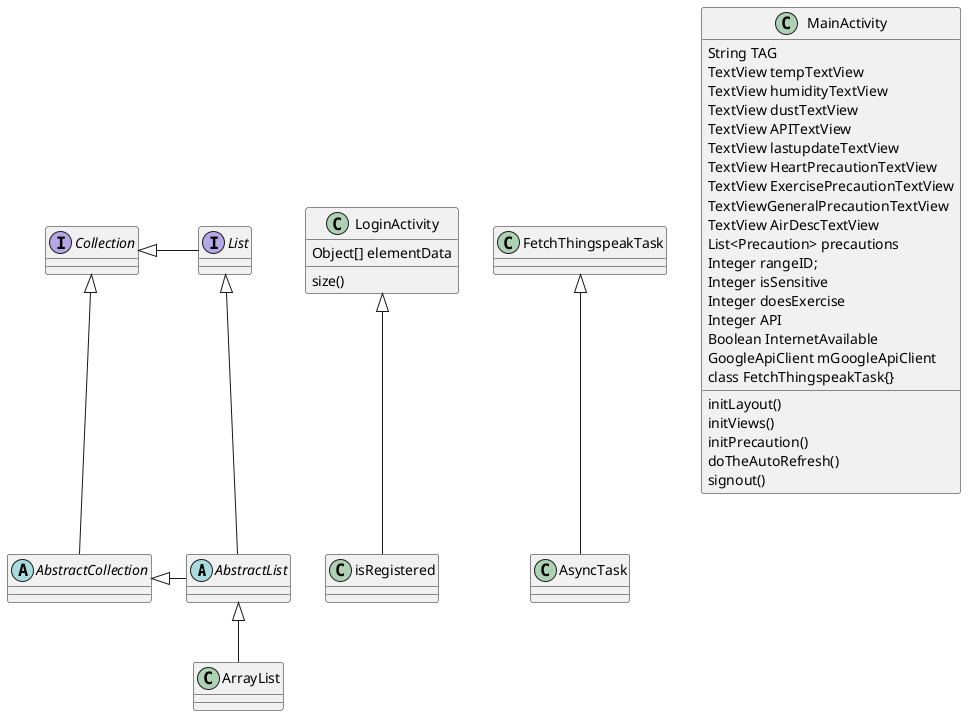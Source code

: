 @startuml

abstract class AbstractList
abstract AbstractCollection
interface List
interface Collection

List <|-- AbstractList
Collection <|-- AbstractCollection

Collection <|- List
AbstractCollection <|- AbstractList
AbstractList <|-- ArrayList

LoginActivity <|-- isRegistered
FetchThingspeakTask <|-- AsyncTask

class MainActivity {
String TAG
TextView tempTextView
TextView humidityTextView
TextView dustTextView
TextView APITextView
TextView lastupdateTextView
TextView HeartPrecautionTextView
TextView ExercisePrecautionTextView
TextViewGeneralPrecautionTextView
TextView AirDescTextView
List<Precaution> precautions
Integer rangeID;
Integer isSensitive
Integer doesExercise
Integer API
Boolean InternetAvailable
GoogleApiClient mGoogleApiClient
initLayout()
initViews()
initPrecaution()
doTheAutoRefresh()
signout()
class FetchThingspeakTask{}


}

class LoginActivity {
Object[] elementData
size()
}

@enduml